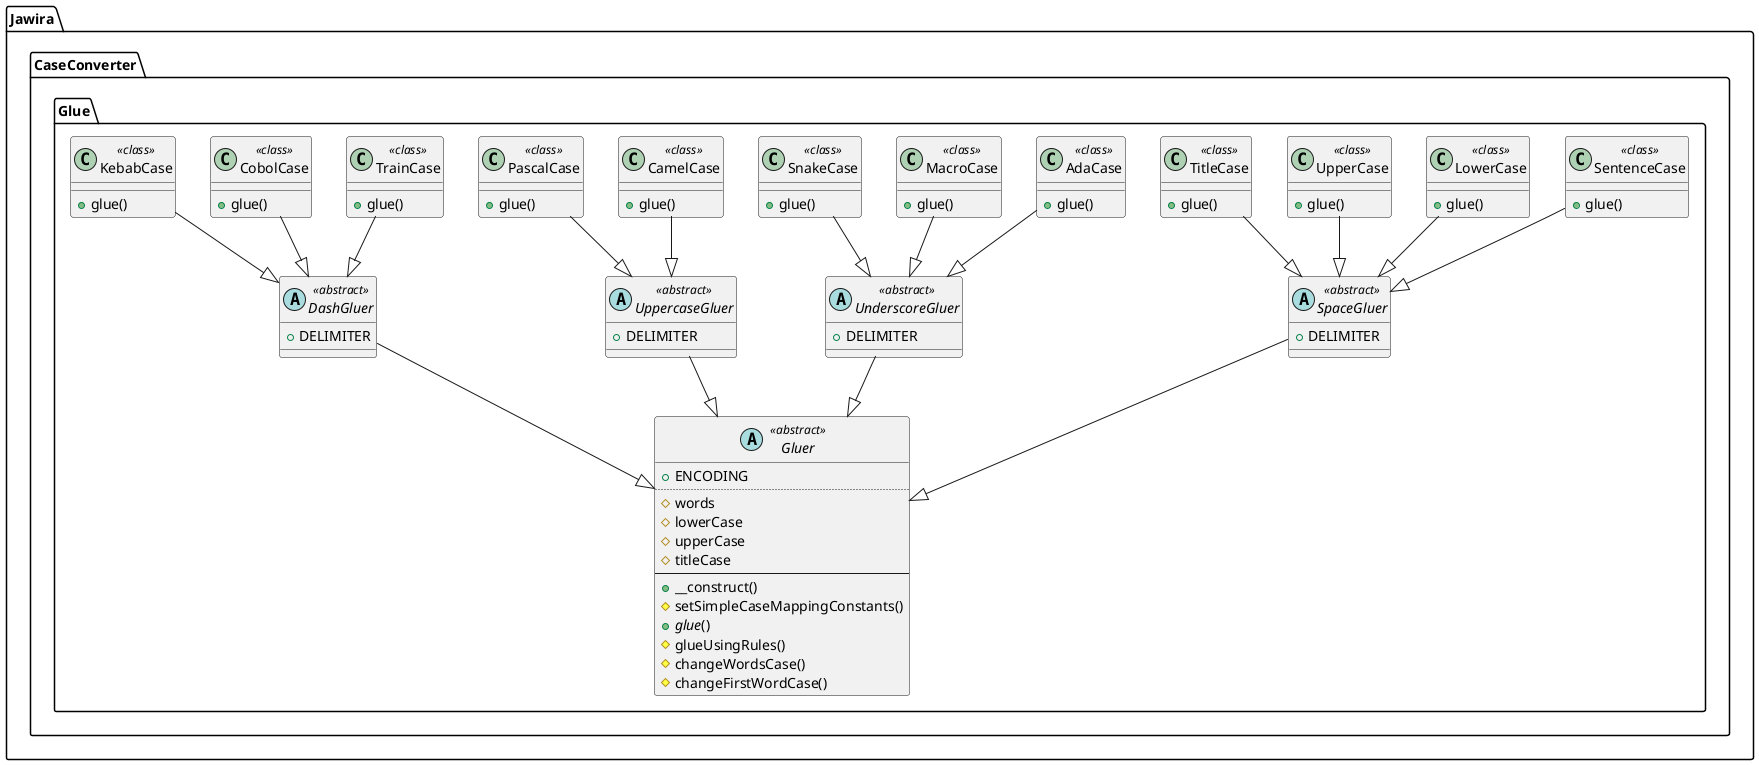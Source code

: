 @startuml
namespace Jawira.CaseConverter.Glue  {
	class SentenceCase << class >> {
		+glue()
	}
	abstract SpaceGluer << abstract >> {
		+DELIMITER
	}
	abstract Gluer << abstract >> {
		+ENCODING
		..
		#words
		#lowerCase
		#upperCase
		#titleCase
		--
		+__construct()
		#setSimpleCaseMappingConstants()
		+<i>glue</i>()
		#glueUsingRules()
		#changeWordsCase()
		#changeFirstWordCase()
	}
	class LowerCase << class >> {
		+glue()
	}
	abstract UnderscoreGluer << abstract >> {
		+DELIMITER
	}
	class TrainCase << class >> {
		+glue()
	}
	abstract DashGluer << abstract >> {
		+DELIMITER
	}
	abstract UppercaseGluer << abstract >> {
		+DELIMITER
	}
	class AdaCase << class >> {
		+glue()
	}
	class UpperCase << class >> {
		+glue()
	}
	class TitleCase << class >> {
		+glue()
	}
	class MacroCase << class >> {
		+glue()
	}
	class SnakeCase << class >> {
		+glue()
	}
	class CamelCase << class >> {
		+glue()
	}
	class PascalCase << class >> {
		+glue()
	}
	class CobolCase << class >> {
		+glue()
	}
	class KebabCase << class >> {
		+glue()
	}
}
Jawira.CaseConverter.Glue.SpaceGluer --|> Jawira.CaseConverter.Glue.Gluer
Jawira.CaseConverter.Glue.SentenceCase --|> Jawira.CaseConverter.Glue.SpaceGluer
Jawira.CaseConverter.Glue.LowerCase --|> Jawira.CaseConverter.Glue.SpaceGluer
Jawira.CaseConverter.Glue.UnderscoreGluer --|> Jawira.CaseConverter.Glue.Gluer
Jawira.CaseConverter.Glue.DashGluer --|> Jawira.CaseConverter.Glue.Gluer
Jawira.CaseConverter.Glue.TrainCase --|> Jawira.CaseConverter.Glue.DashGluer
Jawira.CaseConverter.Glue.UppercaseGluer --|> Jawira.CaseConverter.Glue.Gluer
Jawira.CaseConverter.Glue.AdaCase --|> Jawira.CaseConverter.Glue.UnderscoreGluer
Jawira.CaseConverter.Glue.UpperCase --|> Jawira.CaseConverter.Glue.SpaceGluer
Jawira.CaseConverter.Glue.TitleCase --|> Jawira.CaseConverter.Glue.SpaceGluer
Jawira.CaseConverter.Glue.MacroCase --|> Jawira.CaseConverter.Glue.UnderscoreGluer
Jawira.CaseConverter.Glue.SnakeCase --|> Jawira.CaseConverter.Glue.UnderscoreGluer
Jawira.CaseConverter.Glue.CamelCase --|> Jawira.CaseConverter.Glue.UppercaseGluer
Jawira.CaseConverter.Glue.PascalCase --|> Jawira.CaseConverter.Glue.UppercaseGluer
Jawira.CaseConverter.Glue.CobolCase --|> Jawira.CaseConverter.Glue.DashGluer
Jawira.CaseConverter.Glue.KebabCase --|> Jawira.CaseConverter.Glue.DashGluer
@enduml

